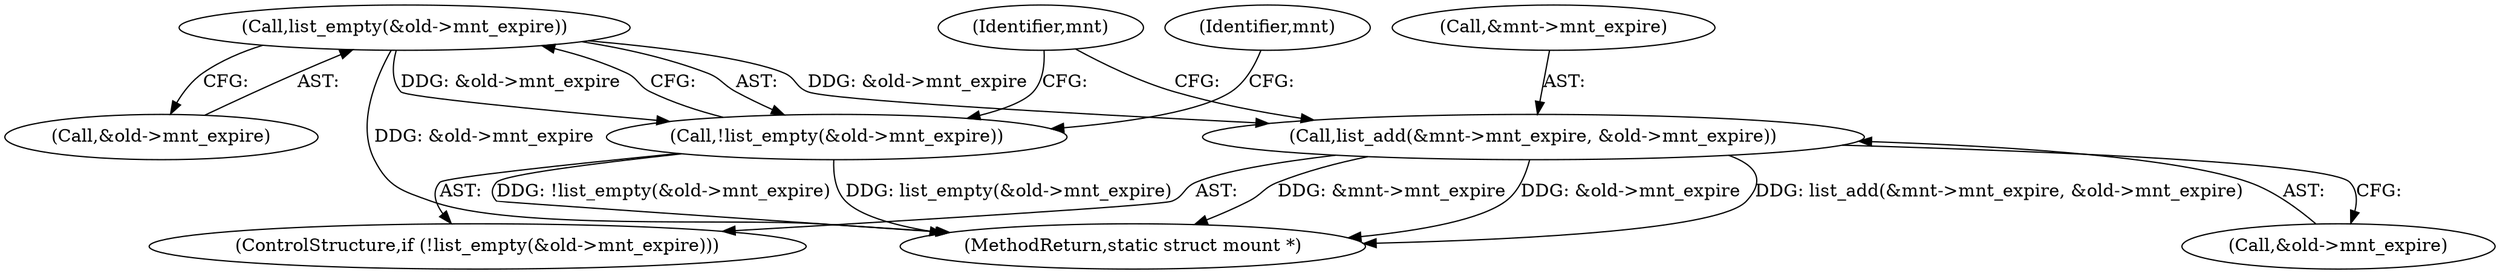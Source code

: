 digraph "0_linux_132c94e31b8bca8ea921f9f96a57d684fa4ae0a9@pointer" {
"1000333" [label="(Call,list_empty(&old->mnt_expire))"];
"1000332" [label="(Call,!list_empty(&old->mnt_expire))"];
"1000338" [label="(Call,list_add(&mnt->mnt_expire, &old->mnt_expire))"];
"1000348" [label="(Identifier,mnt)"];
"1000343" [label="(Call,&old->mnt_expire)"];
"1000355" [label="(MethodReturn,static struct mount *)"];
"1000334" [label="(Call,&old->mnt_expire)"];
"1000332" [label="(Call,!list_empty(&old->mnt_expire))"];
"1000341" [label="(Identifier,mnt)"];
"1000339" [label="(Call,&mnt->mnt_expire)"];
"1000331" [label="(ControlStructure,if (!list_empty(&old->mnt_expire)))"];
"1000333" [label="(Call,list_empty(&old->mnt_expire))"];
"1000338" [label="(Call,list_add(&mnt->mnt_expire, &old->mnt_expire))"];
"1000333" -> "1000332"  [label="AST: "];
"1000333" -> "1000334"  [label="CFG: "];
"1000334" -> "1000333"  [label="AST: "];
"1000332" -> "1000333"  [label="CFG: "];
"1000333" -> "1000355"  [label="DDG: &old->mnt_expire"];
"1000333" -> "1000332"  [label="DDG: &old->mnt_expire"];
"1000333" -> "1000338"  [label="DDG: &old->mnt_expire"];
"1000332" -> "1000331"  [label="AST: "];
"1000341" -> "1000332"  [label="CFG: "];
"1000348" -> "1000332"  [label="CFG: "];
"1000332" -> "1000355"  [label="DDG: list_empty(&old->mnt_expire)"];
"1000332" -> "1000355"  [label="DDG: !list_empty(&old->mnt_expire)"];
"1000338" -> "1000331"  [label="AST: "];
"1000338" -> "1000343"  [label="CFG: "];
"1000339" -> "1000338"  [label="AST: "];
"1000343" -> "1000338"  [label="AST: "];
"1000348" -> "1000338"  [label="CFG: "];
"1000338" -> "1000355"  [label="DDG: &mnt->mnt_expire"];
"1000338" -> "1000355"  [label="DDG: &old->mnt_expire"];
"1000338" -> "1000355"  [label="DDG: list_add(&mnt->mnt_expire, &old->mnt_expire)"];
}
